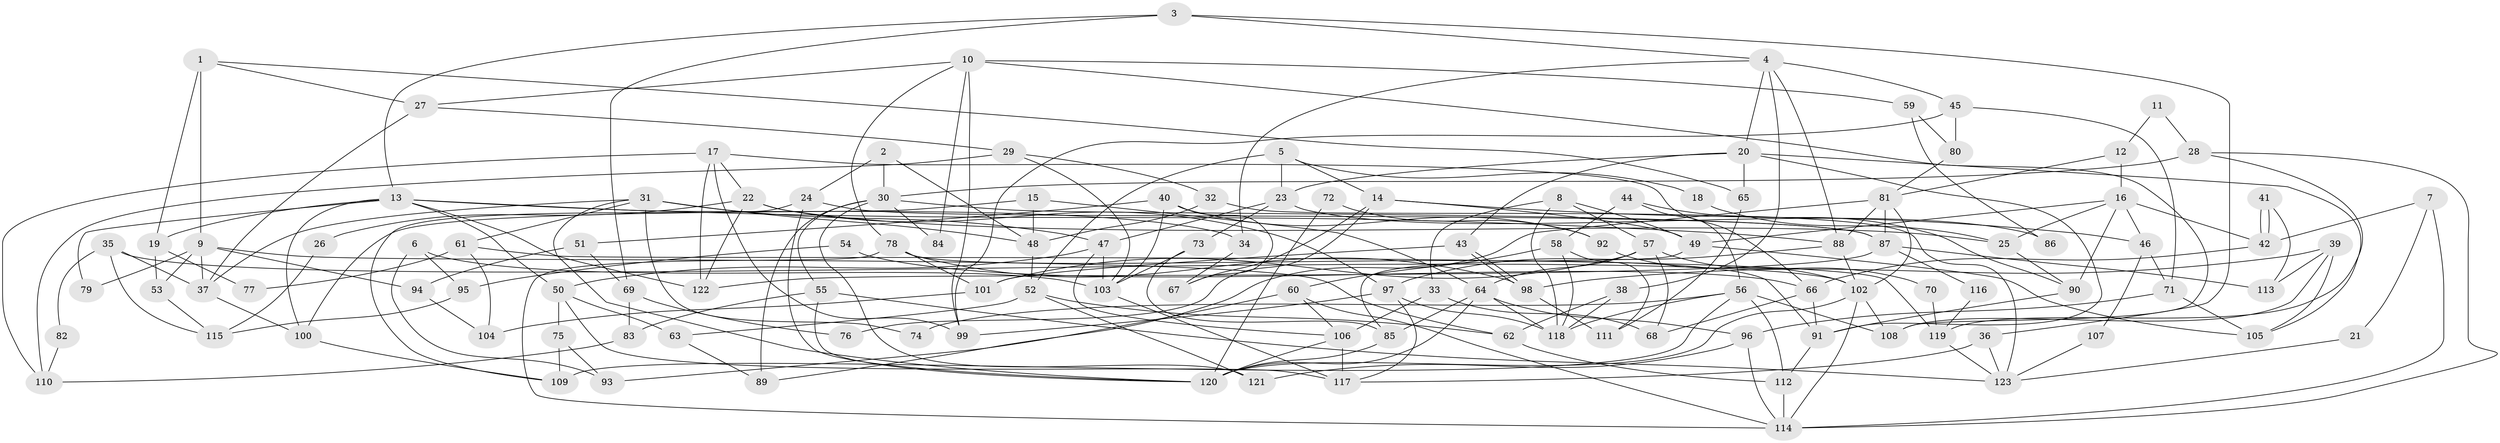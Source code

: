 // Generated by graph-tools (version 1.1) at 2025/50/03/09/25 03:50:08]
// undirected, 123 vertices, 246 edges
graph export_dot {
graph [start="1"]
  node [color=gray90,style=filled];
  1;
  2;
  3;
  4;
  5;
  6;
  7;
  8;
  9;
  10;
  11;
  12;
  13;
  14;
  15;
  16;
  17;
  18;
  19;
  20;
  21;
  22;
  23;
  24;
  25;
  26;
  27;
  28;
  29;
  30;
  31;
  32;
  33;
  34;
  35;
  36;
  37;
  38;
  39;
  40;
  41;
  42;
  43;
  44;
  45;
  46;
  47;
  48;
  49;
  50;
  51;
  52;
  53;
  54;
  55;
  56;
  57;
  58;
  59;
  60;
  61;
  62;
  63;
  64;
  65;
  66;
  67;
  68;
  69;
  70;
  71;
  72;
  73;
  74;
  75;
  76;
  77;
  78;
  79;
  80;
  81;
  82;
  83;
  84;
  85;
  86;
  87;
  88;
  89;
  90;
  91;
  92;
  93;
  94;
  95;
  96;
  97;
  98;
  99;
  100;
  101;
  102;
  103;
  104;
  105;
  106;
  107;
  108;
  109;
  110;
  111;
  112;
  113;
  114;
  115;
  116;
  117;
  118;
  119;
  120;
  121;
  122;
  123;
  1 -- 27;
  1 -- 65;
  1 -- 9;
  1 -- 19;
  2 -- 30;
  2 -- 48;
  2 -- 24;
  3 -- 13;
  3 -- 4;
  3 -- 36;
  3 -- 69;
  4 -- 20;
  4 -- 88;
  4 -- 34;
  4 -- 38;
  4 -- 45;
  5 -- 23;
  5 -- 52;
  5 -- 14;
  5 -- 18;
  6 -- 103;
  6 -- 93;
  6 -- 95;
  7 -- 42;
  7 -- 114;
  7 -- 21;
  8 -- 49;
  8 -- 118;
  8 -- 33;
  8 -- 57;
  9 -- 62;
  9 -- 37;
  9 -- 53;
  9 -- 79;
  9 -- 94;
  10 -- 108;
  10 -- 78;
  10 -- 27;
  10 -- 59;
  10 -- 84;
  10 -- 99;
  11 -- 28;
  11 -- 12;
  12 -- 16;
  12 -- 81;
  13 -- 122;
  13 -- 50;
  13 -- 19;
  13 -- 34;
  13 -- 79;
  13 -- 88;
  13 -- 100;
  14 -- 46;
  14 -- 49;
  14 -- 67;
  14 -- 76;
  15 -- 100;
  15 -- 64;
  15 -- 48;
  16 -- 42;
  16 -- 49;
  16 -- 25;
  16 -- 46;
  16 -- 90;
  17 -- 122;
  17 -- 99;
  17 -- 22;
  17 -- 66;
  17 -- 110;
  18 -- 25;
  19 -- 53;
  19 -- 77;
  20 -- 43;
  20 -- 23;
  20 -- 65;
  20 -- 91;
  20 -- 105;
  21 -- 123;
  22 -- 97;
  22 -- 25;
  22 -- 26;
  22 -- 122;
  23 -- 47;
  23 -- 73;
  23 -- 86;
  24 -- 109;
  24 -- 87;
  24 -- 120;
  25 -- 90;
  26 -- 115;
  27 -- 37;
  27 -- 29;
  28 -- 114;
  28 -- 30;
  28 -- 119;
  29 -- 103;
  29 -- 32;
  29 -- 110;
  30 -- 87;
  30 -- 89;
  30 -- 55;
  30 -- 84;
  30 -- 121;
  31 -- 120;
  31 -- 61;
  31 -- 37;
  31 -- 47;
  31 -- 48;
  31 -- 74;
  32 -- 48;
  32 -- 123;
  33 -- 68;
  33 -- 106;
  34 -- 67;
  35 -- 102;
  35 -- 37;
  35 -- 82;
  35 -- 115;
  36 -- 123;
  36 -- 117;
  37 -- 100;
  38 -- 62;
  38 -- 118;
  39 -- 108;
  39 -- 105;
  39 -- 98;
  39 -- 113;
  40 -- 67;
  40 -- 103;
  40 -- 51;
  40 -- 92;
  41 -- 42;
  41 -- 42;
  41 -- 113;
  42 -- 66;
  43 -- 98;
  43 -- 98;
  43 -- 101;
  44 -- 56;
  44 -- 90;
  44 -- 58;
  45 -- 71;
  45 -- 80;
  45 -- 99;
  46 -- 71;
  46 -- 107;
  47 -- 106;
  47 -- 50;
  47 -- 103;
  48 -- 52;
  49 -- 85;
  49 -- 105;
  50 -- 117;
  50 -- 63;
  50 -- 75;
  51 -- 69;
  51 -- 94;
  52 -- 121;
  52 -- 62;
  52 -- 63;
  53 -- 115;
  54 -- 95;
  54 -- 66;
  55 -- 120;
  55 -- 83;
  55 -- 123;
  56 -- 112;
  56 -- 118;
  56 -- 74;
  56 -- 108;
  56 -- 109;
  57 -- 64;
  57 -- 68;
  57 -- 70;
  57 -- 101;
  58 -- 118;
  58 -- 60;
  58 -- 111;
  59 -- 80;
  59 -- 86;
  60 -- 106;
  60 -- 93;
  60 -- 114;
  61 -- 104;
  61 -- 119;
  61 -- 77;
  62 -- 112;
  63 -- 89;
  64 -- 120;
  64 -- 118;
  64 -- 85;
  64 -- 96;
  65 -- 111;
  66 -- 91;
  66 -- 68;
  69 -- 83;
  69 -- 76;
  70 -- 119;
  71 -- 105;
  71 -- 96;
  72 -- 120;
  72 -- 92;
  73 -- 103;
  73 -- 85;
  75 -- 109;
  75 -- 93;
  78 -- 98;
  78 -- 91;
  78 -- 101;
  78 -- 114;
  80 -- 81;
  81 -- 102;
  81 -- 88;
  81 -- 87;
  81 -- 89;
  82 -- 110;
  83 -- 110;
  85 -- 120;
  87 -- 113;
  87 -- 116;
  87 -- 122;
  88 -- 102;
  88 -- 97;
  90 -- 91;
  91 -- 112;
  92 -- 102;
  94 -- 104;
  95 -- 115;
  96 -- 114;
  96 -- 121;
  97 -- 99;
  97 -- 117;
  97 -- 118;
  98 -- 111;
  100 -- 109;
  101 -- 104;
  102 -- 114;
  102 -- 120;
  102 -- 108;
  103 -- 117;
  106 -- 117;
  106 -- 120;
  107 -- 123;
  112 -- 114;
  116 -- 119;
  119 -- 123;
}

